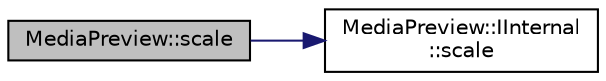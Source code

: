 digraph "MediaPreview::scale"
{
 // LATEX_PDF_SIZE
  edge [fontname="Helvetica",fontsize="10",labelfontname="Helvetica",labelfontsize="10"];
  node [fontname="Helvetica",fontsize="10",shape=record];
  rankdir="LR";
  Node1 [label="MediaPreview::scale",height=0.2,width=0.4,color="black", fillcolor="grey75", style="filled", fontcolor="black",tooltip=" "];
  Node1 -> Node2 [color="midnightblue",fontsize="10",style="solid",fontname="Helvetica"];
  Node2 [label="MediaPreview::IInternal\l::scale",height=0.2,width=0.4,color="black", fillcolor="white", style="filled",URL="$struct_media_preview_1_1_i_internal.html#af38c0de86662e77890df594fe05e4c52",tooltip=" "];
}
